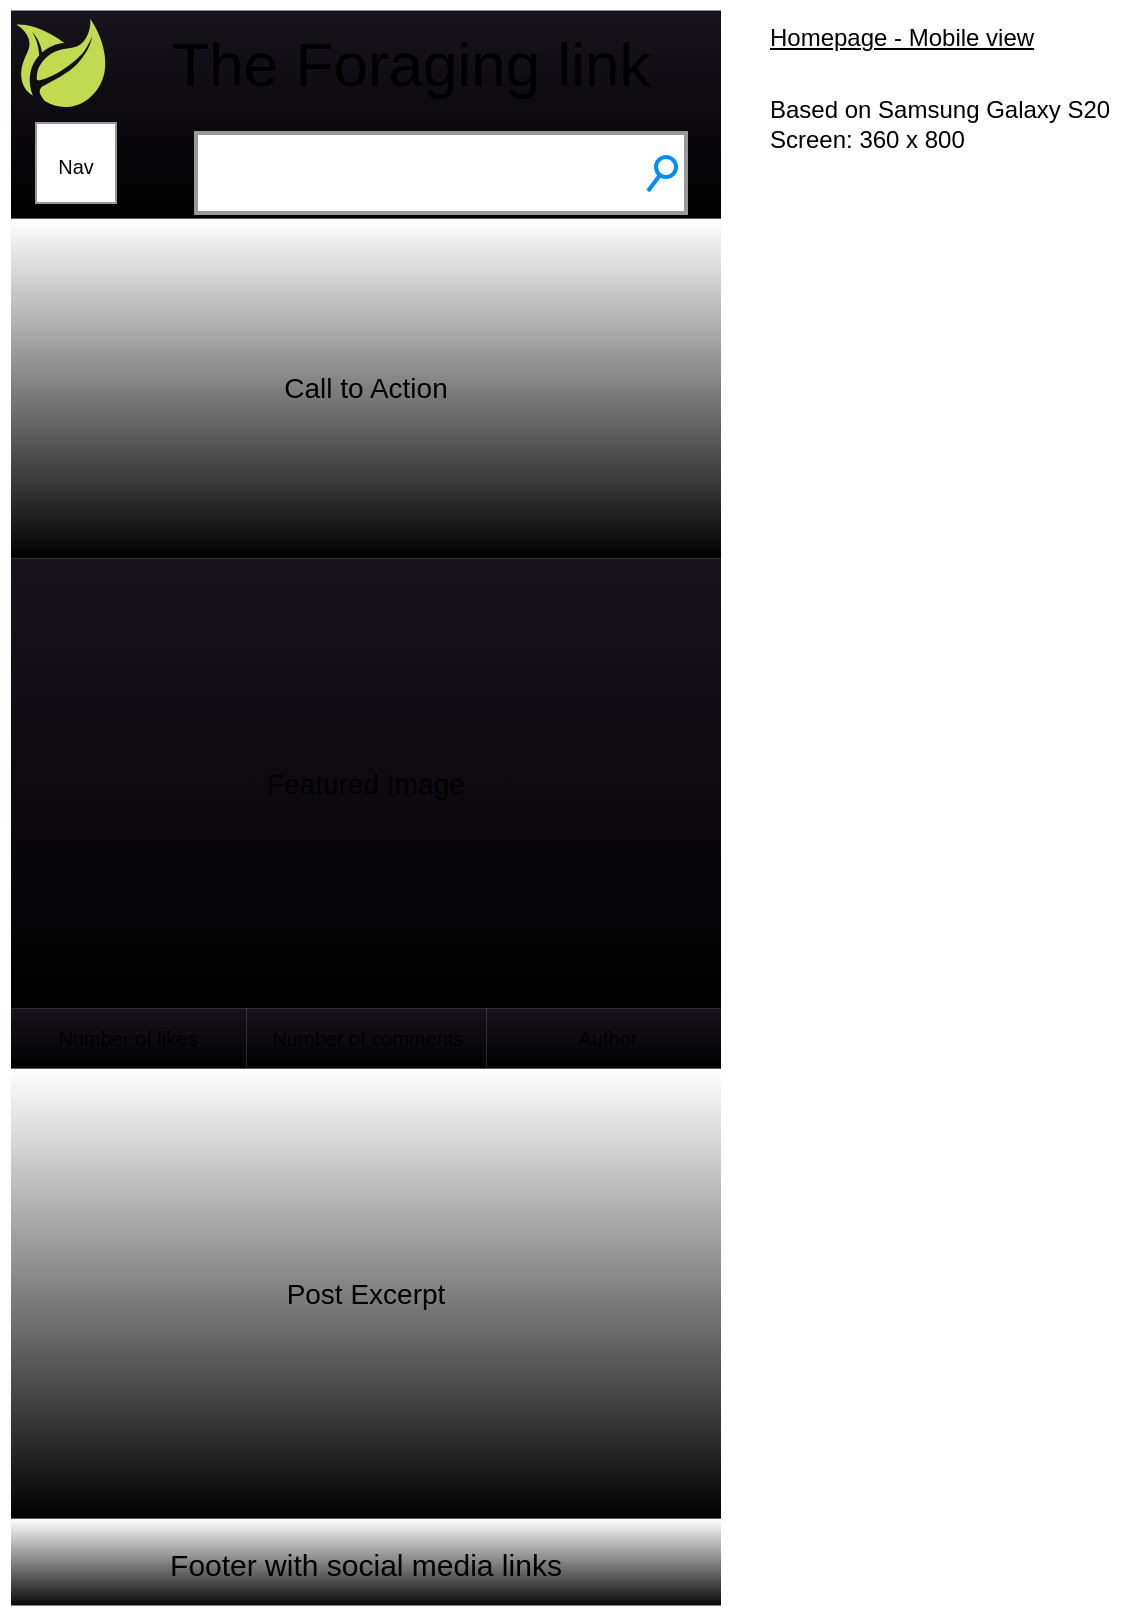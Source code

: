 <mxfile>
    <diagram id="fj6Aveu1ztHzceYZpA2e" name="Page-1">
        <mxGraphModel dx="1784" dy="765" grid="1" gridSize="5" guides="1" tooltips="1" connect="1" arrows="1" fold="1" page="1" pageScale="1" pageWidth="827" pageHeight="1169" math="0" shadow="0">
            <root>
                <mxCell id="0"/>
                <mxCell id="1" parent="0"/>
                <mxCell id="2" value="" style="rounded=0;whiteSpace=wrap;html=1;verticalAlign=bottom;movable=0;resizable=0;rotatable=0;deletable=0;editable=0;connectable=0;fillColor=#000000;strokeColor=#FFFFFF;strokeWidth=0;" parent="1" vertex="1">
                    <mxGeometry x="-720" y="155" width="360" height="800" as="geometry"/>
                </mxCell>
                <mxCell id="7" value="&lt;font color=&quot;#000000&quot;&gt;Call to Action&lt;/font&gt;" style="rounded=0;whiteSpace=wrap;html=1;fontSize=14;movable=0;resizable=0;rotatable=0;deletable=0;editable=0;connectable=0;strokeColor=#FFFFFF;strokeWidth=0;gradientColor=default;" parent="1" vertex="1">
                    <mxGeometry x="-720" y="260" width="360" height="170" as="geometry"/>
                </mxCell>
                <mxCell id="10" value="&lt;font style=&quot;font-size: 15px;&quot;&gt;Footer with social media links&lt;/font&gt;" style="rounded=0;whiteSpace=wrap;html=1;fontSize=15;movable=0;resizable=0;rotatable=0;deletable=0;editable=0;connectable=0;strokeColor=#FFFFFF;strokeWidth=0;gradientColor=default;labelBackgroundColor=none;fontColor=#000000;" parent="1" vertex="1">
                    <mxGeometry x="-720" y="910" width="360" height="45" as="geometry"/>
                </mxCell>
                <mxCell id="11" value="" style="rounded=0;whiteSpace=wrap;html=1;fontSize=24;fillColor=#18141D;movable=0;resizable=0;rotatable=0;deletable=0;editable=0;connectable=0;strokeColor=#FFFFFF;strokeWidth=0;gradientColor=default;" parent="1" vertex="1">
                    <mxGeometry x="-720" y="155" width="360" height="105" as="geometry"/>
                </mxCell>
                <mxCell id="12" value="&lt;font style=&quot;font-size: 10px;&quot;&gt;Nav&lt;/font&gt;" style="whiteSpace=wrap;html=1;aspect=fixed;fontSize=20;verticalAlign=top;gradientColor=none;fillColor=default;strokeWidth=1;horizontal=1;labelPosition=center;verticalLabelPosition=middle;align=center;movable=0;resizable=0;rotatable=0;deletable=0;editable=0;connectable=0;fontFamily=Helvetica;strokeColor=#999999;spacing=1;rounded=0;glass=0;shadow=0;" parent="1" vertex="1">
                    <mxGeometry x="-705" y="212.5" width="40" height="40" as="geometry"/>
                </mxCell>
                <mxCell id="18" value="&lt;font style=&quot;font-size: 14px;&quot;&gt;Post Excerpt&lt;/font&gt;" style="rounded=0;whiteSpace=wrap;html=1;strokeColor=#FFFFFF;fontFamily=Helvetica;fontSize=11;fontColor=#000000;fillColor=default;movable=0;resizable=0;rotatable=0;deletable=0;editable=0;connectable=0;strokeWidth=0;gradientColor=default;labelBackgroundColor=none;" parent="1" vertex="1">
                    <mxGeometry x="-720" y="685" width="360" height="225" as="geometry"/>
                </mxCell>
                <mxCell id="25" value="&lt;font style=&quot;font-size: 14px;&quot;&gt;Featured Image&lt;/font&gt;" style="rounded=0;whiteSpace=wrap;html=1;fillColor=#18141D;strokeColor=#FFFFFF;movable=0;resizable=0;rotatable=0;deletable=0;editable=0;connectable=0;strokeWidth=0;gradientColor=default;labelBackgroundColor=none;fontColor=#000000;" parent="1" vertex="1">
                    <mxGeometry x="-720" y="430" width="360" height="225" as="geometry"/>
                </mxCell>
                <mxCell id="27" value="Author" style="rounded=0;whiteSpace=wrap;html=1;strokeColor=#FFFFFF;strokeWidth=0;fontSize=10;fillColor=#18141D;align=center;spacingLeft=2;verticalAlign=middle;movable=0;resizable=0;rotatable=0;deletable=0;editable=0;connectable=0;gradientColor=default;labelBackgroundColor=none;fontColor=#000000;" parent="1" vertex="1">
                    <mxGeometry x="-480" y="655" width="120" height="30" as="geometry"/>
                </mxCell>
                <mxCell id="28" value="&lt;span style=&quot;&quot;&gt;Number of likes&lt;/span&gt;" style="rounded=0;whiteSpace=wrap;html=1;strokeColor=#FFFFFF;strokeWidth=0;fontSize=10;fillColor=#18141D;align=center;spacingLeft=2;verticalAlign=middle;movable=0;resizable=0;rotatable=0;deletable=0;editable=0;connectable=0;gradientColor=default;labelBackgroundColor=none;fontColor=#000000;" parent="1" vertex="1">
                    <mxGeometry x="-720" y="655" width="120" height="30" as="geometry"/>
                </mxCell>
                <mxCell id="29" value="Number of comments" style="rounded=0;whiteSpace=wrap;html=1;strokeColor=#FFFFFF;strokeWidth=0;fontSize=10;fillColor=#18141D;align=center;spacingLeft=2;verticalAlign=middle;movable=0;resizable=0;rotatable=0;deletable=0;editable=0;connectable=0;gradientColor=default;labelBackgroundColor=none;fontColor=#000000;" parent="1" vertex="1">
                    <mxGeometry x="-600" y="655" width="120" height="30" as="geometry"/>
                </mxCell>
                <mxCell id="32" value="&lt;span style=&quot;text-decoration-line: underline;&quot;&gt;&lt;font style=&quot;font-size: 12px;&quot;&gt;Homepage - Mobile view&lt;/font&gt;&lt;/span&gt;" style="text;html=1;align=left;verticalAlign=middle;resizable=0;points=[];autosize=1;strokeColor=none;fillColor=none;movable=0;rotatable=0;deletable=0;editable=0;connectable=0;strokeWidth=0;" parent="1" vertex="1">
                    <mxGeometry x="-340" y="155" width="155" height="30" as="geometry"/>
                </mxCell>
                <mxCell id="33" value="&lt;span style=&quot;&quot;&gt;Based on Samsung Galaxy S20&lt;br&gt;Screen: 360 x 800&lt;/span&gt;" style="text;html=1;align=left;verticalAlign=middle;resizable=0;points=[];autosize=1;strokeColor=none;fillColor=none;fontSize=12;movable=0;rotatable=0;deletable=0;editable=0;connectable=0;strokeWidth=0;" parent="1" vertex="1">
                    <mxGeometry x="-340" y="190" width="190" height="45" as="geometry"/>
                </mxCell>
                <mxCell id="34" value="" style="dashed=0;outlineConnect=0;html=1;align=center;labelPosition=center;verticalLabelPosition=bottom;verticalAlign=top;shape=mxgraph.weblogos.freshbump;fillColor=#C2D952;strokeColor=none;strokeWidth=0;movable=0;resizable=0;rotatable=0;deletable=0;editable=0;connectable=0;" parent="1" vertex="1">
                    <mxGeometry x="-715" y="160" width="45" height="45" as="geometry"/>
                </mxCell>
                <mxCell id="35" value="&lt;font style=&quot;font-size: 31px;&quot;&gt;The Foraging link&lt;/font&gt;" style="text;html=1;strokeColor=none;fillColor=none;align=center;verticalAlign=middle;whiteSpace=wrap;rounded=0;strokeWidth=1;fontSize=6;movable=0;resizable=0;rotatable=0;deletable=0;editable=0;connectable=0;" parent="1" vertex="1">
                    <mxGeometry x="-655" y="157.5" width="275" height="50" as="geometry"/>
                </mxCell>
                <mxCell id="36" value="&lt;font color=&quot;#ffffff&quot;&gt;Search&lt;/font&gt;" style="strokeWidth=2;shadow=0;dashed=0;align=center;html=1;shape=mxgraph.mockup.forms.searchBox;strokeColor=#999999;mainText=;strokeColor2=#008cff;fontColor=#666666;fontSize=17;align=left;spacingLeft=3;movable=0;resizable=0;rotatable=0;deletable=0;editable=0;connectable=0;" parent="1" vertex="1">
                    <mxGeometry x="-625" y="217.5" width="245" height="40" as="geometry"/>
                </mxCell>
                <mxCell id="37" value="" style="rounded=0;whiteSpace=wrap;html=1;gradientColor=none;fillColor=none;strokeColor=#FFFFFF;strokeWidth=5;movable=0;resizable=0;rotatable=0;deletable=0;editable=0;connectable=0;" vertex="1" parent="1">
                    <mxGeometry x="-720" y="153.75" width="360" height="802.5" as="geometry"/>
                </mxCell>
            </root>
        </mxGraphModel>
    </diagram>
</mxfile>